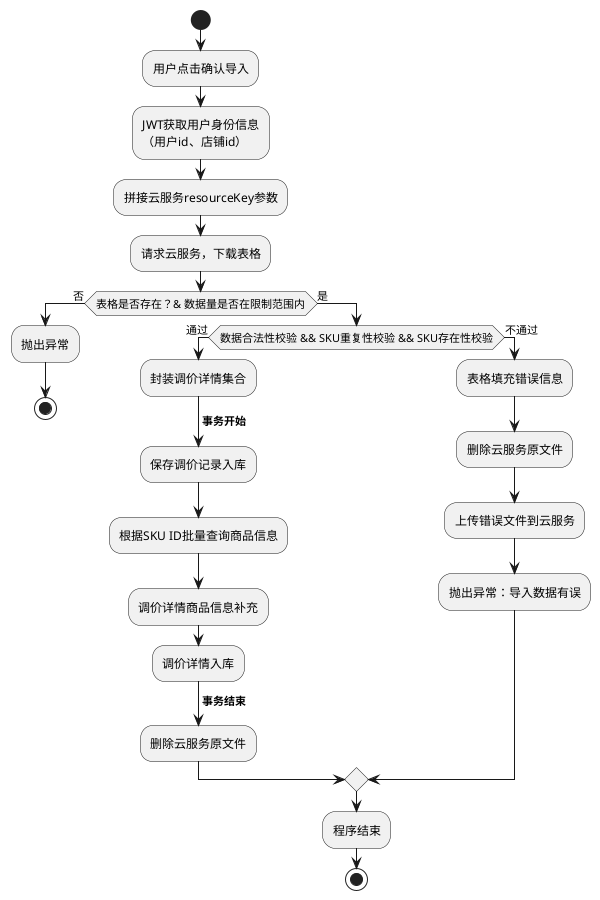 @startuml
start
:用户点击确认导入;
:JWT获取用户身份信息
（用户id、店铺id）;
:拼接云服务resourceKey参数;
:请求云服务，下载表格;
if(表格是否存在？& 数据量是否在限制范围内) then (否)
    :抛出异常;
    stop
else (是)
    if(数据合法性校验 && SKU重复性校验 && SKU存在性校验) then (通过)
           :封装调价详情集合;
           ->**事务开始** ;
           :保存调价记录入库;
           :根据SKU ID批量查询商品信息;
           :调价详情商品信息补充;
           :调价详情入库;
           ->**事务结束**;
           :删除云服务原文件;
       else (不通过)
           :表格填充错误信息;
           :删除云服务原文件;
           :上传错误文件到云服务;
           :抛出异常：导入数据有误;
endif
:程序结束;
stop
@enduml